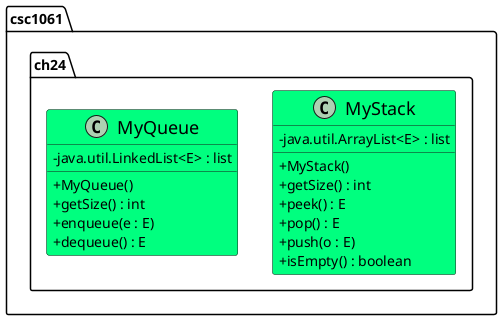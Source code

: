 @startuml

skinparam groupInheritance 2
skinparam ClassFontSize 18
skinparam classAttributeIconSize 0

class csc1061.ch24.MyStack #SpringGreen {
  -java.util.ArrayList<E> : list
  +MyStack()
  +getSize() : int
  +peek() : E
  +pop() : E
  +push(o : E)
  +isEmpty() : boolean
}
class csc1061.ch24.MyQueue #SpringGreen {
  -java.util.LinkedList<E> : list
  +MyQueue()
  +getSize() : int
  +enqueue(e : E)
  +dequeue() : E
}


@enduml